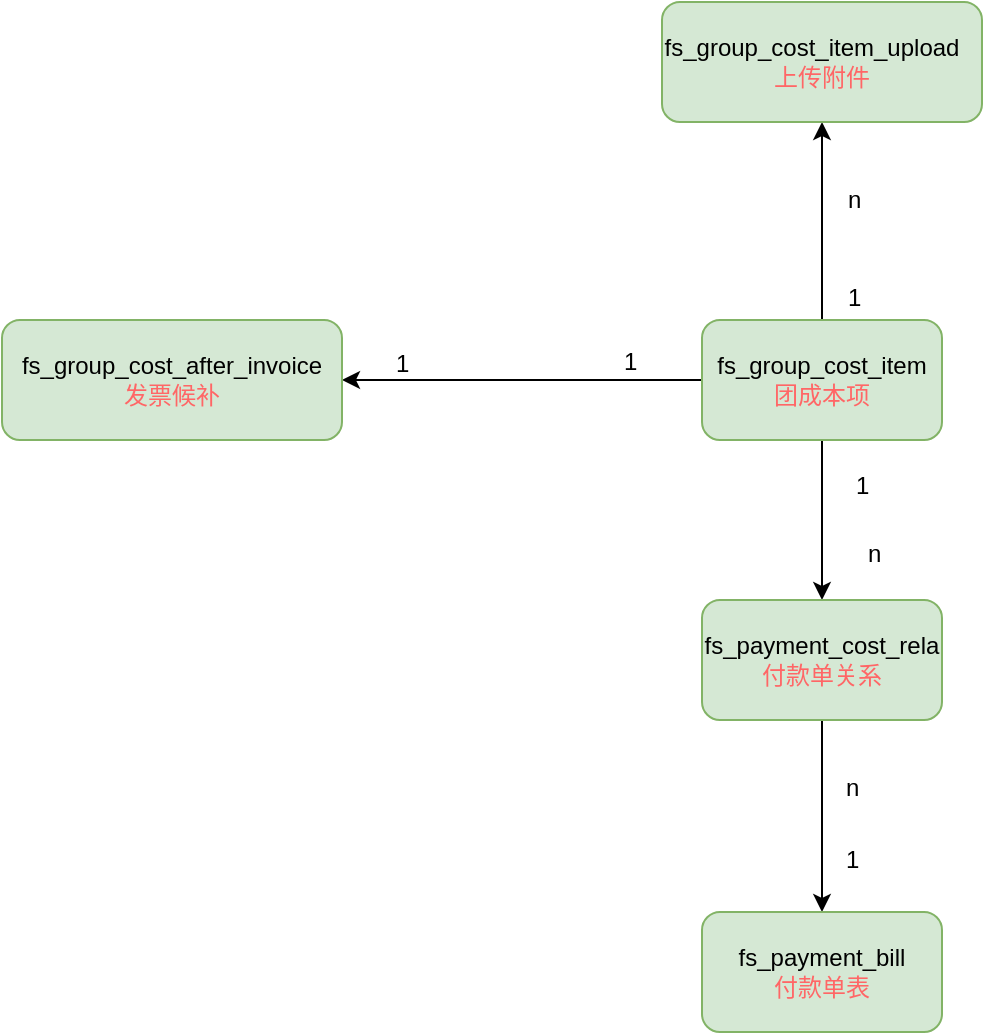 <mxfile version="10.8.2" type="github"><diagram id="eb1d84GFT9303rZBDbHv" name="第 1 页"><mxGraphModel dx="1339" dy="784" grid="1" gridSize="10" guides="1" tooltips="1" connect="1" arrows="1" fold="1" page="1" pageScale="1" pageWidth="850" pageHeight="2300" math="0" shadow="0"><root><mxCell id="0"/><mxCell id="1" parent="0"/><mxCell id="gQMsIfXwbEXcllds7MwG-4" value="" style="edgeStyle=orthogonalEdgeStyle;rounded=0;orthogonalLoop=1;jettySize=auto;html=1;" edge="1" parent="1" source="gQMsIfXwbEXcllds7MwG-2" target="gQMsIfXwbEXcllds7MwG-3"><mxGeometry relative="1" as="geometry"/></mxCell><mxCell id="gQMsIfXwbEXcllds7MwG-8" value="" style="edgeStyle=orthogonalEdgeStyle;rounded=0;orthogonalLoop=1;jettySize=auto;html=1;" edge="1" parent="1" source="gQMsIfXwbEXcllds7MwG-2" target="gQMsIfXwbEXcllds7MwG-7"><mxGeometry relative="1" as="geometry"/></mxCell><mxCell id="gQMsIfXwbEXcllds7MwG-10" value="" style="edgeStyle=orthogonalEdgeStyle;rounded=0;orthogonalLoop=1;jettySize=auto;html=1;" edge="1" parent="1" source="gQMsIfXwbEXcllds7MwG-2" target="gQMsIfXwbEXcllds7MwG-9"><mxGeometry relative="1" as="geometry"/></mxCell><mxCell id="gQMsIfXwbEXcllds7MwG-2" value="fs_group_cost_item&lt;br&gt;&lt;font color=&quot;#ff6666&quot;&gt;团成本项&lt;/font&gt;&lt;br&gt;" style="rounded=1;whiteSpace=wrap;html=1;fillColor=#d5e8d4;strokeColor=#82b366;" vertex="1" parent="1"><mxGeometry x="530" y="270" width="120" height="60" as="geometry"/></mxCell><mxCell id="gQMsIfXwbEXcllds7MwG-9" value="fs_group_cost_after_invoice&lt;br&gt;&lt;font color=&quot;#ff6666&quot;&gt;发票候补&lt;/font&gt;&lt;br&gt;" style="rounded=1;whiteSpace=wrap;html=1;fillColor=#d5e8d4;strokeColor=#82b366;" vertex="1" parent="1"><mxGeometry x="180" y="270" width="170" height="60" as="geometry"/></mxCell><mxCell id="gQMsIfXwbEXcllds7MwG-14" value="" style="edgeStyle=orthogonalEdgeStyle;rounded=0;orthogonalLoop=1;jettySize=auto;html=1;" edge="1" parent="1" source="gQMsIfXwbEXcllds7MwG-7" target="gQMsIfXwbEXcllds7MwG-13"><mxGeometry relative="1" as="geometry"/></mxCell><mxCell id="gQMsIfXwbEXcllds7MwG-7" value="fs_payment_cost_rela&lt;br&gt;&lt;font color=&quot;#ff6666&quot;&gt;付款单关系&lt;/font&gt;&lt;br&gt;" style="rounded=1;whiteSpace=wrap;html=1;fillColor=#d5e8d4;strokeColor=#82b366;" vertex="1" parent="1"><mxGeometry x="530" y="410" width="120" height="60" as="geometry"/></mxCell><mxCell id="gQMsIfXwbEXcllds7MwG-13" value="fs_payment_bill&lt;br&gt;&lt;font color=&quot;#ff6666&quot;&gt;付款单表&lt;/font&gt;&lt;br&gt;" style="rounded=1;whiteSpace=wrap;html=1;fillColor=#d5e8d4;strokeColor=#82b366;" vertex="1" parent="1"><mxGeometry x="530" y="566" width="120" height="60" as="geometry"/></mxCell><mxCell id="gQMsIfXwbEXcllds7MwG-3" value="fs_group_cost_item_upload&amp;nbsp; &amp;nbsp; &lt;font color=&quot;#ff6666&quot;&gt;上传附件&lt;/font&gt;&lt;br&gt;" style="rounded=1;whiteSpace=wrap;html=1;fillColor=#d5e8d4;strokeColor=#82b366;" vertex="1" parent="1"><mxGeometry x="510" y="111" width="160" height="60" as="geometry"/></mxCell><mxCell id="gQMsIfXwbEXcllds7MwG-5" value="n" style="text;html=1;resizable=0;points=[];autosize=1;align=left;verticalAlign=top;spacingTop=-4;" vertex="1" parent="1"><mxGeometry x="601" y="200" width="20" height="20" as="geometry"/></mxCell><mxCell id="gQMsIfXwbEXcllds7MwG-6" value="1" style="text;html=1;resizable=0;points=[];autosize=1;align=left;verticalAlign=top;spacingTop=-4;" vertex="1" parent="1"><mxGeometry x="601" y="249" width="20" height="20" as="geometry"/></mxCell><mxCell id="gQMsIfXwbEXcllds7MwG-11" value="1" style="text;html=1;resizable=0;points=[];autosize=1;align=left;verticalAlign=top;spacingTop=-4;" vertex="1" parent="1"><mxGeometry x="375" y="282" width="20" height="20" as="geometry"/></mxCell><mxCell id="gQMsIfXwbEXcllds7MwG-12" value="1" style="text;html=1;resizable=0;points=[];autosize=1;align=left;verticalAlign=top;spacingTop=-4;" vertex="1" parent="1"><mxGeometry x="489" y="281" width="20" height="20" as="geometry"/></mxCell><mxCell id="gQMsIfXwbEXcllds7MwG-17" value="1" style="text;html=1;resizable=0;points=[];autosize=1;align=left;verticalAlign=top;spacingTop=-4;" vertex="1" parent="1"><mxGeometry x="605" y="343" width="20" height="20" as="geometry"/></mxCell><mxCell id="gQMsIfXwbEXcllds7MwG-19" value="n" style="text;html=1;resizable=0;points=[];autosize=1;align=left;verticalAlign=top;spacingTop=-4;" vertex="1" parent="1"><mxGeometry x="611" y="376.5" width="20" height="20" as="geometry"/></mxCell><mxCell id="gQMsIfXwbEXcllds7MwG-20" value="n" style="text;html=1;resizable=0;points=[];autosize=1;align=left;verticalAlign=top;spacingTop=-4;" vertex="1" parent="1"><mxGeometry x="600" y="494" width="20" height="20" as="geometry"/></mxCell><mxCell id="gQMsIfXwbEXcllds7MwG-22" value="1" style="text;html=1;resizable=0;points=[];autosize=1;align=left;verticalAlign=top;spacingTop=-4;" vertex="1" parent="1"><mxGeometry x="600" y="530" width="20" height="20" as="geometry"/></mxCell></root></mxGraphModel></diagram></mxfile>